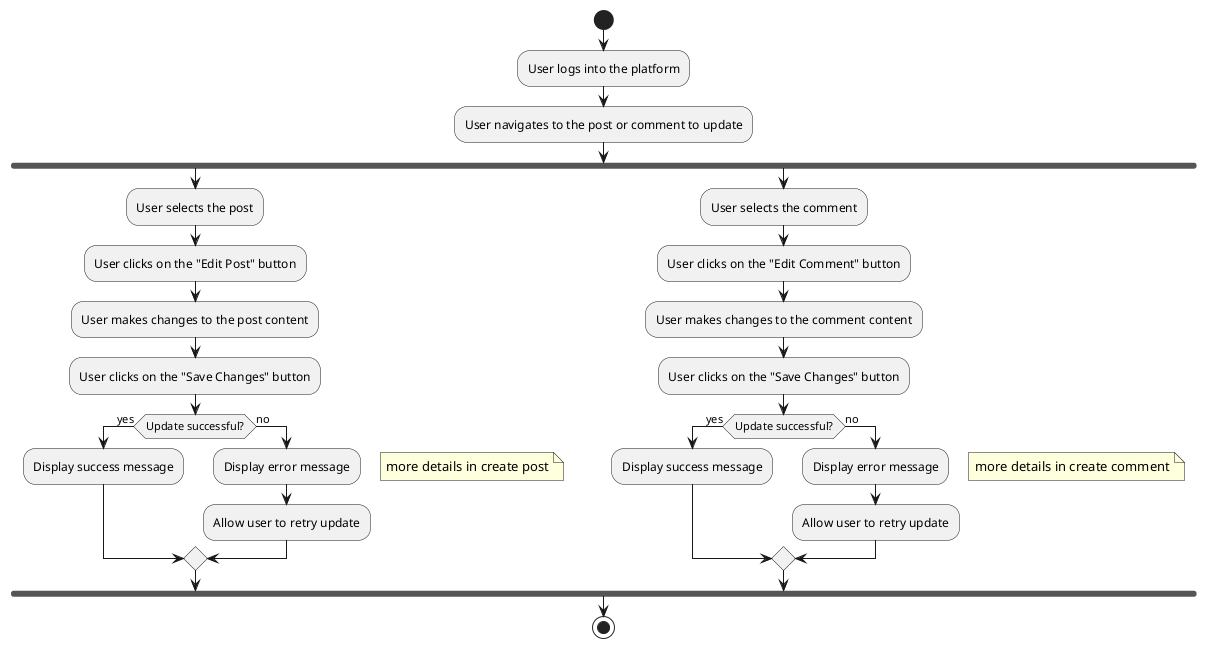 @startuml

start
:User logs into the platform;
:User navigates to the post or comment to update;

fork
  :User selects the post;
  :User clicks on the "Edit Post" button;
  :User makes changes to the post content;
  :User clicks on the "Save Changes" button;
  if (Update successful?) then (yes)
    :Display success message;
  else (no)
    :Display error message;
    floating note right: more details in create post
    :Allow user to retry update;
  endif
fork again
  :User selects the comment;
  :User clicks on the "Edit Comment" button;
  :User makes changes to the comment content;
  :User clicks on the "Save Changes" button;
  if (Update successful?) then (yes)
    :Display success message;
  else (no)
    :Display error message;
        floating note right: more details in create comment

    :Allow user to retry update;

  endif
end fork

stop

@enduml
